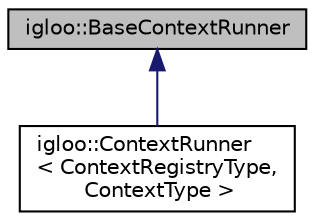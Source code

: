 digraph "igloo::BaseContextRunner"
{
 // INTERACTIVE_SVG=YES
  edge [fontname="Helvetica",fontsize="10",labelfontname="Helvetica",labelfontsize="10"];
  node [fontname="Helvetica",fontsize="10",shape=record];
  Node0 [label="igloo::BaseContextRunner",height=0.2,width=0.4,color="black", fillcolor="grey75", style="filled", fontcolor="black"];
  Node0 -> Node1 [dir="back",color="midnightblue",fontsize="10",style="solid",fontname="Helvetica"];
  Node1 [label="igloo::ContextRunner\l\< ContextRegistryType,\l ContextType \>",height=0.2,width=0.4,color="black", fillcolor="white", style="filled",URL="$classigloo_1_1ContextRunner.html"];
}
